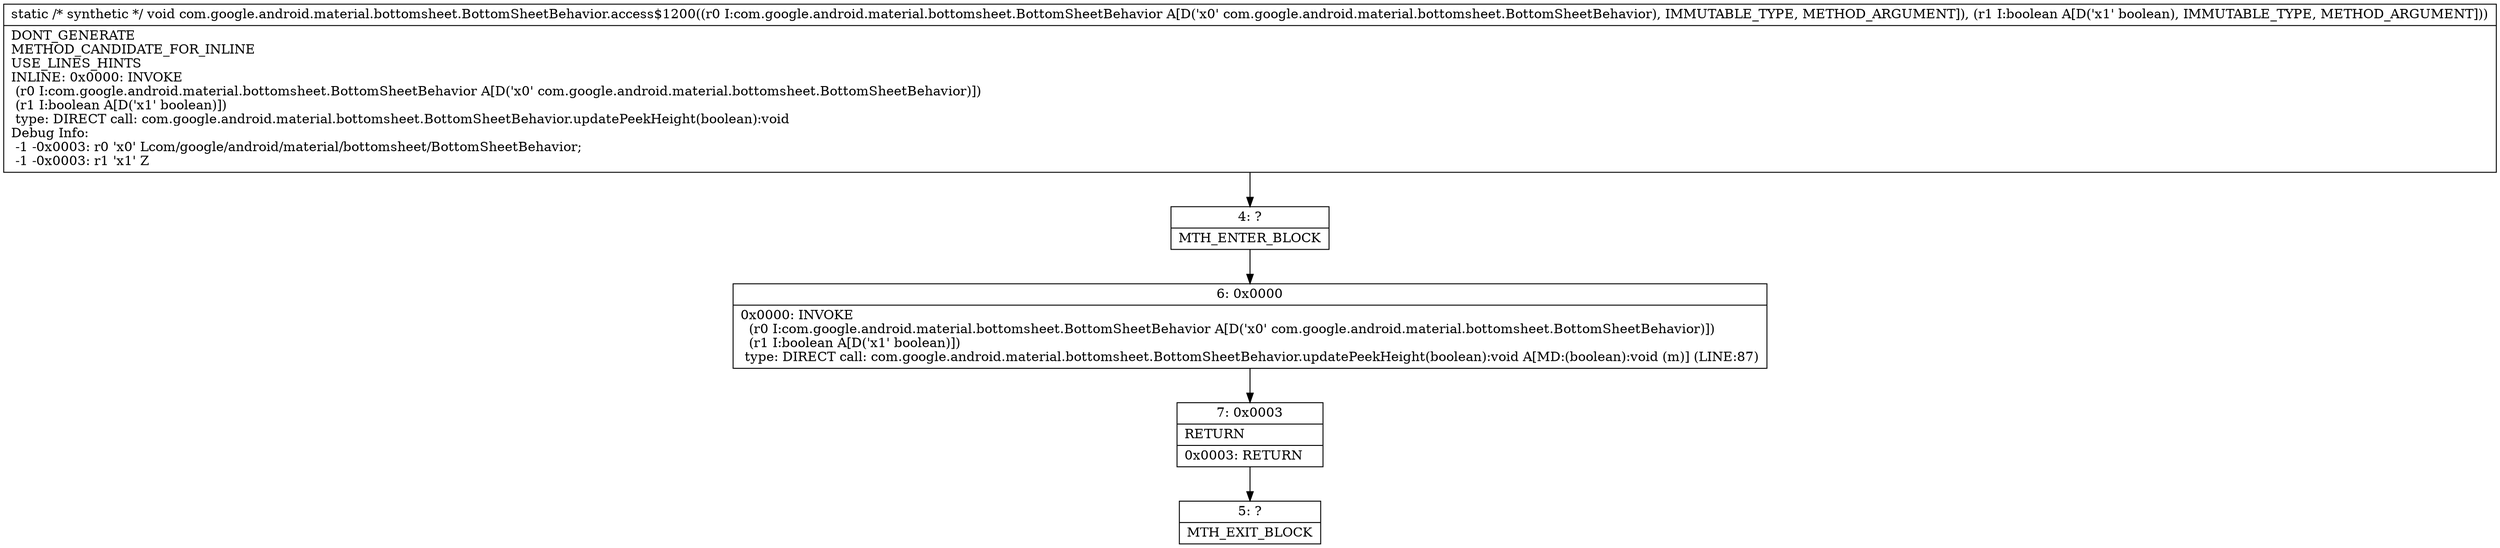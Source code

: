 digraph "CFG forcom.google.android.material.bottomsheet.BottomSheetBehavior.access$1200(Lcom\/google\/android\/material\/bottomsheet\/BottomSheetBehavior;Z)V" {
Node_4 [shape=record,label="{4\:\ ?|MTH_ENTER_BLOCK\l}"];
Node_6 [shape=record,label="{6\:\ 0x0000|0x0000: INVOKE  \l  (r0 I:com.google.android.material.bottomsheet.BottomSheetBehavior A[D('x0' com.google.android.material.bottomsheet.BottomSheetBehavior)])\l  (r1 I:boolean A[D('x1' boolean)])\l type: DIRECT call: com.google.android.material.bottomsheet.BottomSheetBehavior.updatePeekHeight(boolean):void A[MD:(boolean):void (m)] (LINE:87)\l}"];
Node_7 [shape=record,label="{7\:\ 0x0003|RETURN\l|0x0003: RETURN   \l}"];
Node_5 [shape=record,label="{5\:\ ?|MTH_EXIT_BLOCK\l}"];
MethodNode[shape=record,label="{static \/* synthetic *\/ void com.google.android.material.bottomsheet.BottomSheetBehavior.access$1200((r0 I:com.google.android.material.bottomsheet.BottomSheetBehavior A[D('x0' com.google.android.material.bottomsheet.BottomSheetBehavior), IMMUTABLE_TYPE, METHOD_ARGUMENT]), (r1 I:boolean A[D('x1' boolean), IMMUTABLE_TYPE, METHOD_ARGUMENT]))  | DONT_GENERATE\lMETHOD_CANDIDATE_FOR_INLINE\lUSE_LINES_HINTS\lINLINE: 0x0000: INVOKE  \l  (r0 I:com.google.android.material.bottomsheet.BottomSheetBehavior A[D('x0' com.google.android.material.bottomsheet.BottomSheetBehavior)])\l  (r1 I:boolean A[D('x1' boolean)])\l type: DIRECT call: com.google.android.material.bottomsheet.BottomSheetBehavior.updatePeekHeight(boolean):void\lDebug Info:\l  \-1 \-0x0003: r0 'x0' Lcom\/google\/android\/material\/bottomsheet\/BottomSheetBehavior;\l  \-1 \-0x0003: r1 'x1' Z\l}"];
MethodNode -> Node_4;Node_4 -> Node_6;
Node_6 -> Node_7;
Node_7 -> Node_5;
}

